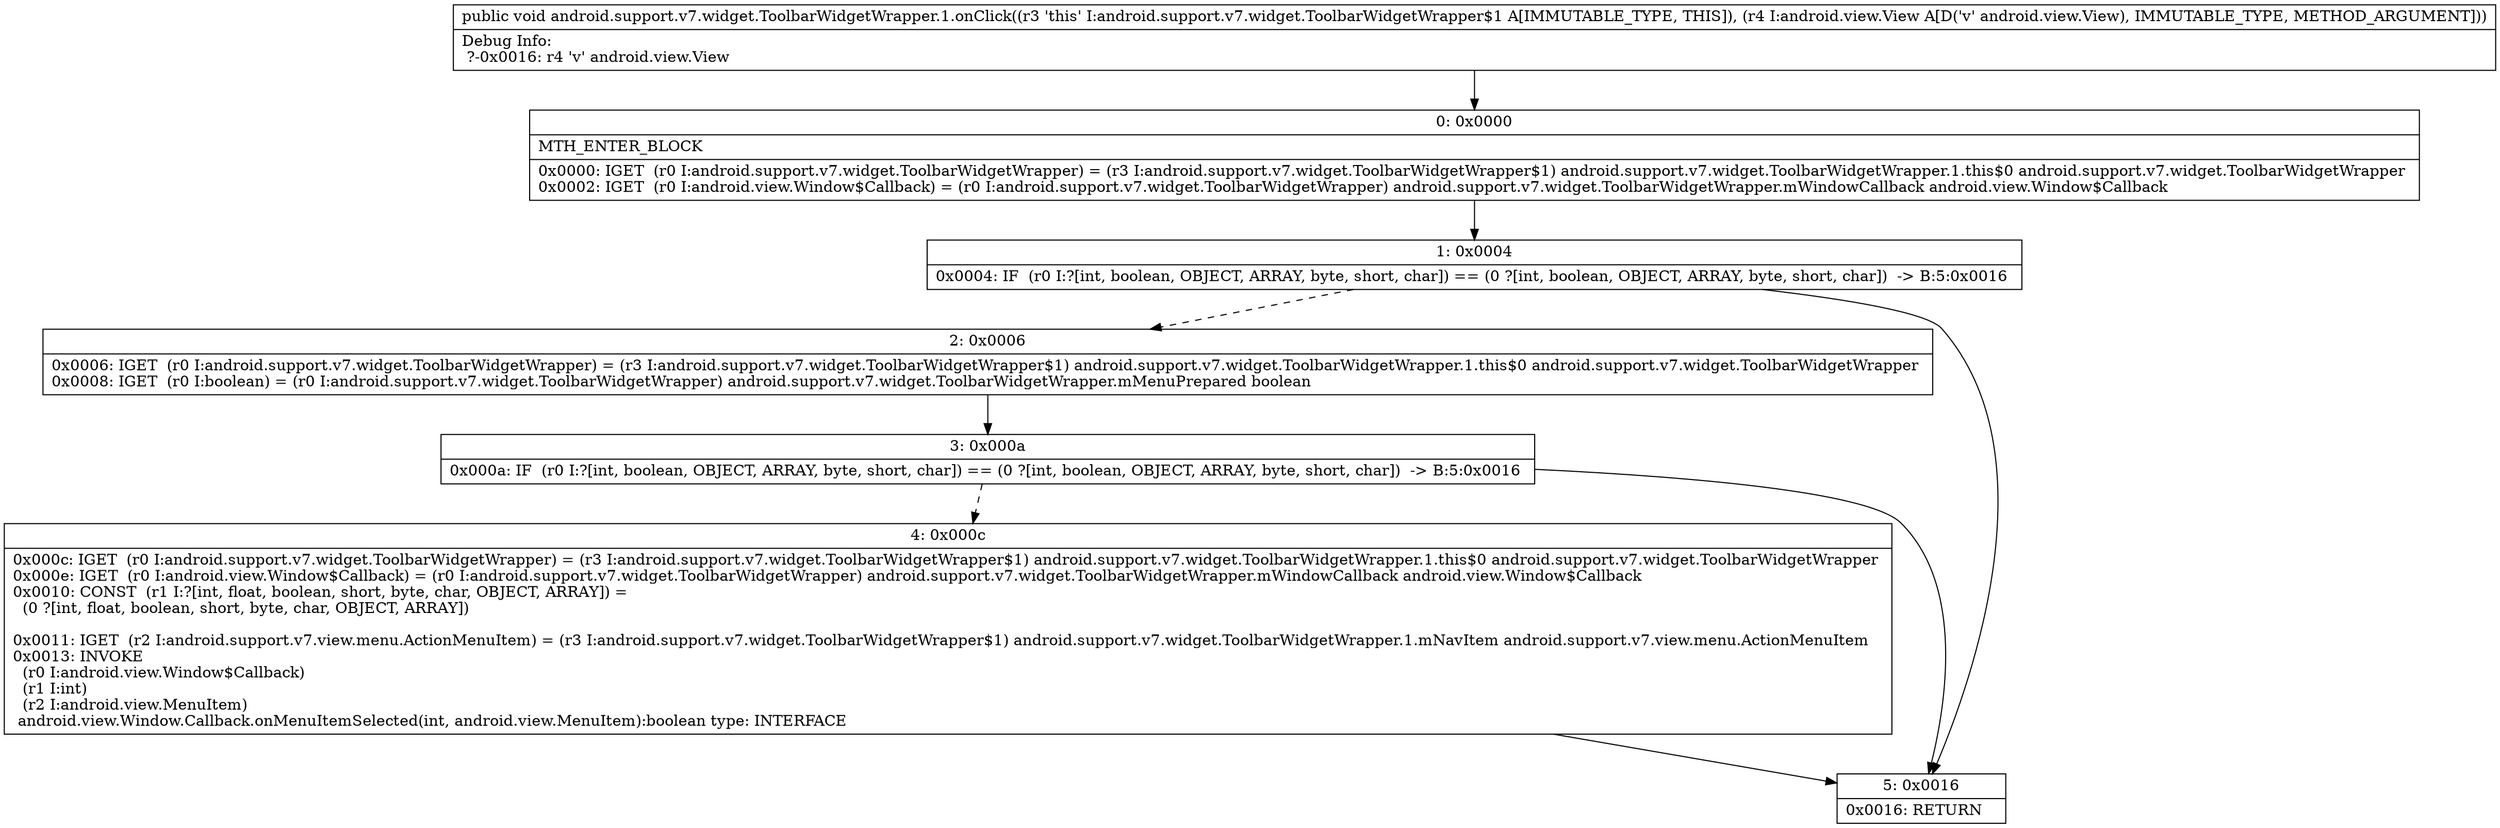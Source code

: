 digraph "CFG forandroid.support.v7.widget.ToolbarWidgetWrapper.1.onClick(Landroid\/view\/View;)V" {
Node_0 [shape=record,label="{0\:\ 0x0000|MTH_ENTER_BLOCK\l|0x0000: IGET  (r0 I:android.support.v7.widget.ToolbarWidgetWrapper) = (r3 I:android.support.v7.widget.ToolbarWidgetWrapper$1) android.support.v7.widget.ToolbarWidgetWrapper.1.this$0 android.support.v7.widget.ToolbarWidgetWrapper \l0x0002: IGET  (r0 I:android.view.Window$Callback) = (r0 I:android.support.v7.widget.ToolbarWidgetWrapper) android.support.v7.widget.ToolbarWidgetWrapper.mWindowCallback android.view.Window$Callback \l}"];
Node_1 [shape=record,label="{1\:\ 0x0004|0x0004: IF  (r0 I:?[int, boolean, OBJECT, ARRAY, byte, short, char]) == (0 ?[int, boolean, OBJECT, ARRAY, byte, short, char])  \-\> B:5:0x0016 \l}"];
Node_2 [shape=record,label="{2\:\ 0x0006|0x0006: IGET  (r0 I:android.support.v7.widget.ToolbarWidgetWrapper) = (r3 I:android.support.v7.widget.ToolbarWidgetWrapper$1) android.support.v7.widget.ToolbarWidgetWrapper.1.this$0 android.support.v7.widget.ToolbarWidgetWrapper \l0x0008: IGET  (r0 I:boolean) = (r0 I:android.support.v7.widget.ToolbarWidgetWrapper) android.support.v7.widget.ToolbarWidgetWrapper.mMenuPrepared boolean \l}"];
Node_3 [shape=record,label="{3\:\ 0x000a|0x000a: IF  (r0 I:?[int, boolean, OBJECT, ARRAY, byte, short, char]) == (0 ?[int, boolean, OBJECT, ARRAY, byte, short, char])  \-\> B:5:0x0016 \l}"];
Node_4 [shape=record,label="{4\:\ 0x000c|0x000c: IGET  (r0 I:android.support.v7.widget.ToolbarWidgetWrapper) = (r3 I:android.support.v7.widget.ToolbarWidgetWrapper$1) android.support.v7.widget.ToolbarWidgetWrapper.1.this$0 android.support.v7.widget.ToolbarWidgetWrapper \l0x000e: IGET  (r0 I:android.view.Window$Callback) = (r0 I:android.support.v7.widget.ToolbarWidgetWrapper) android.support.v7.widget.ToolbarWidgetWrapper.mWindowCallback android.view.Window$Callback \l0x0010: CONST  (r1 I:?[int, float, boolean, short, byte, char, OBJECT, ARRAY]) = \l  (0 ?[int, float, boolean, short, byte, char, OBJECT, ARRAY])\l \l0x0011: IGET  (r2 I:android.support.v7.view.menu.ActionMenuItem) = (r3 I:android.support.v7.widget.ToolbarWidgetWrapper$1) android.support.v7.widget.ToolbarWidgetWrapper.1.mNavItem android.support.v7.view.menu.ActionMenuItem \l0x0013: INVOKE  \l  (r0 I:android.view.Window$Callback)\l  (r1 I:int)\l  (r2 I:android.view.MenuItem)\l android.view.Window.Callback.onMenuItemSelected(int, android.view.MenuItem):boolean type: INTERFACE \l}"];
Node_5 [shape=record,label="{5\:\ 0x0016|0x0016: RETURN   \l}"];
MethodNode[shape=record,label="{public void android.support.v7.widget.ToolbarWidgetWrapper.1.onClick((r3 'this' I:android.support.v7.widget.ToolbarWidgetWrapper$1 A[IMMUTABLE_TYPE, THIS]), (r4 I:android.view.View A[D('v' android.view.View), IMMUTABLE_TYPE, METHOD_ARGUMENT]))  | Debug Info:\l  ?\-0x0016: r4 'v' android.view.View\l}"];
MethodNode -> Node_0;
Node_0 -> Node_1;
Node_1 -> Node_2[style=dashed];
Node_1 -> Node_5;
Node_2 -> Node_3;
Node_3 -> Node_4[style=dashed];
Node_3 -> Node_5;
Node_4 -> Node_5;
}

